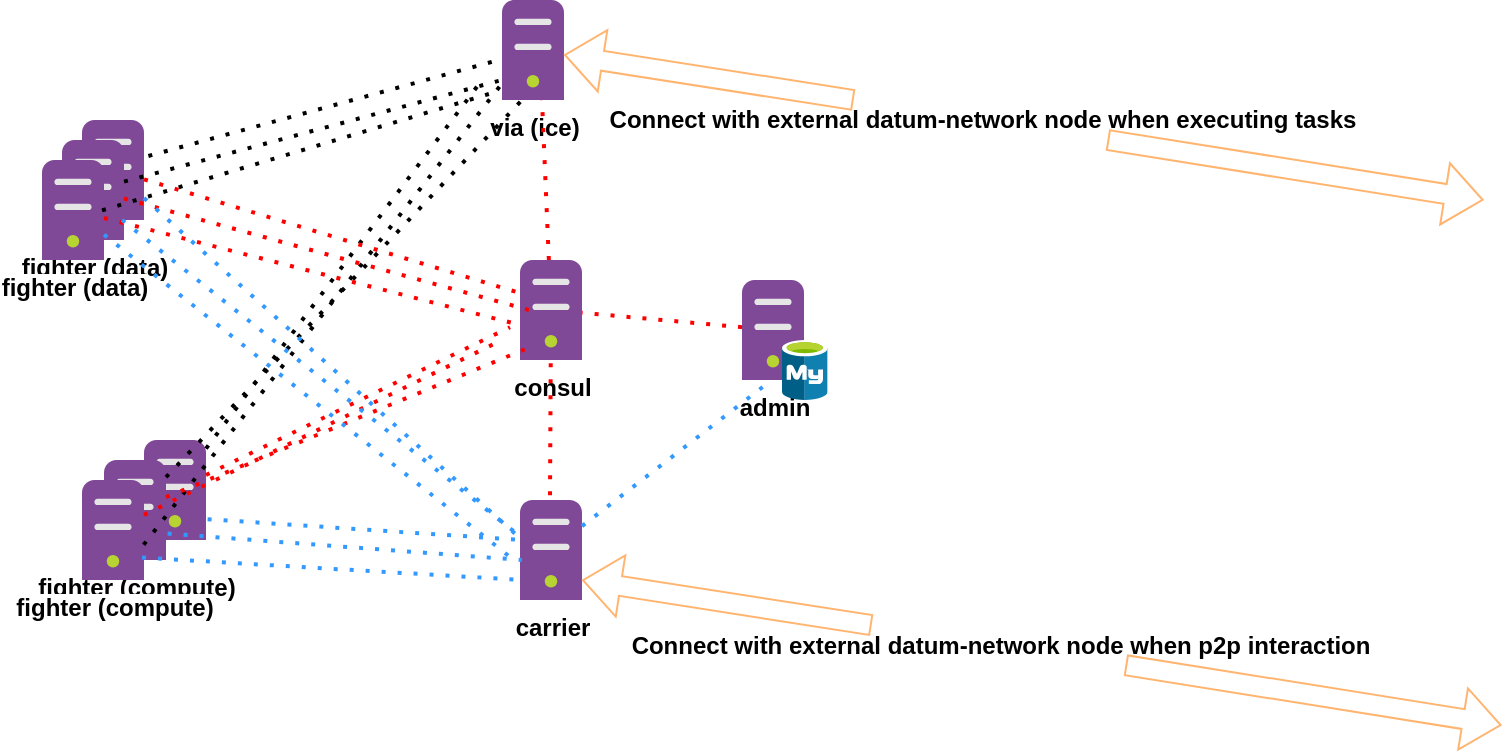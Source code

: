 <mxfile version="16.4.0" type="device"><diagram id="0BpKo5STuLnB4gKPsWep" name="第 1 页"><mxGraphModel dx="1221" dy="764" grid="1" gridSize="10" guides="1" tooltips="1" connect="1" arrows="1" fold="1" page="1" pageScale="1" pageWidth="100000" pageHeight="100000" math="0" shadow="0"><root><mxCell id="0"/><mxCell id="1" parent="0"/><mxCell id="rvvemifAVfokW0iwHaOf-4" value="&lt;b&gt;carrier&lt;/b&gt;" style="sketch=0;aspect=fixed;html=1;points=[];align=center;image;fontSize=12;image=img/lib/mscae/Non_Azure_Machine.svg;dashed=1;fillColor=none;" parent="1" vertex="1"><mxGeometry x="639" y="860" width="31" height="50" as="geometry"/></mxCell><mxCell id="rvvemifAVfokW0iwHaOf-5" value="&lt;b&gt;via (ice)&lt;/b&gt;" style="sketch=0;aspect=fixed;html=1;points=[];align=center;image;fontSize=12;image=img/lib/mscae/Non_Azure_Machine.svg;dashed=1;fillColor=none;" parent="1" vertex="1"><mxGeometry x="630" y="610" width="31" height="50" as="geometry"/></mxCell><mxCell id="rvvemifAVfokW0iwHaOf-7" value="&lt;b&gt;consul&lt;/b&gt;" style="sketch=0;aspect=fixed;html=1;points=[];align=center;image;fontSize=12;image=img/lib/mscae/Non_Azure_Machine.svg;dashed=1;fillColor=none;" parent="1" vertex="1"><mxGeometry x="639" y="740" width="31" height="50" as="geometry"/></mxCell><mxCell id="rvvemifAVfokW0iwHaOf-6" value="" style="sketch=0;aspect=fixed;html=1;points=[];align=center;image;fontSize=12;image=img/lib/mscae/Non_Azure_Machine.svg;dashed=1;fillColor=none;" parent="1" vertex="1"><mxGeometry x="420" y="670" width="31" height="50" as="geometry"/></mxCell><mxCell id="rvvemifAVfokW0iwHaOf-9" value="" style="sketch=0;aspect=fixed;html=1;points=[];align=center;image;fontSize=12;image=img/lib/mscae/Non_Azure_Machine.svg;dashed=1;fillColor=none;" parent="1" vertex="1"><mxGeometry x="451" y="830" width="31" height="50" as="geometry"/></mxCell><mxCell id="rvvemifAVfokW0iwHaOf-19" value="&lt;b&gt;admin&lt;/b&gt;" style="sketch=0;aspect=fixed;html=1;points=[];align=center;image;fontSize=12;image=img/lib/mscae/Non_Azure_Machine.svg;dashed=1;fillColor=none;" parent="1" vertex="1"><mxGeometry x="750" y="750" width="31" height="50" as="geometry"/></mxCell><mxCell id="rvvemifAVfokW0iwHaOf-23" value="" style="sketch=0;aspect=fixed;html=1;points=[];align=center;image;fontSize=12;image=img/lib/mscae/Azure_Database_for_MySQL_servers.svg;dashed=1;fillColor=none;" parent="1" vertex="1"><mxGeometry x="770" y="780" width="22.8" height="30" as="geometry"/></mxCell><mxCell id="mS5Rvw_THlEEQvMOLLb9-1" value="&lt;b&gt;fighter (compute)&lt;/b&gt;" style="sketch=0;aspect=fixed;html=1;points=[];align=center;image;fontSize=12;image=img/lib/mscae/Non_Azure_Machine.svg;dashed=1;fillColor=none;" parent="1" vertex="1"><mxGeometry x="431" y="840" width="31" height="50" as="geometry"/></mxCell><mxCell id="mS5Rvw_THlEEQvMOLLb9-2" value="&lt;b&gt;fighter (compute)&lt;/b&gt;" style="sketch=0;aspect=fixed;html=1;points=[];align=center;image;fontSize=12;image=img/lib/mscae/Non_Azure_Machine.svg;dashed=1;fillColor=none;" parent="1" vertex="1"><mxGeometry x="420" y="850" width="31" height="50" as="geometry"/></mxCell><mxCell id="mS5Rvw_THlEEQvMOLLb9-3" value="&lt;b&gt;fighter (data)&lt;/b&gt;" style="sketch=0;aspect=fixed;html=1;points=[];align=center;image;fontSize=12;image=img/lib/mscae/Non_Azure_Machine.svg;dashed=1;fillColor=none;" parent="1" vertex="1"><mxGeometry x="410" y="680" width="31" height="50" as="geometry"/></mxCell><mxCell id="mS5Rvw_THlEEQvMOLLb9-4" value="&lt;b&gt;fighter (data)&lt;/b&gt;" style="sketch=0;aspect=fixed;html=1;points=[];align=center;image;fontSize=12;image=img/lib/mscae/Non_Azure_Machine.svg;dashed=1;fillColor=none;" parent="1" vertex="1"><mxGeometry x="400" y="690" width="31" height="50" as="geometry"/></mxCell><mxCell id="mS5Rvw_THlEEQvMOLLb9-5" value="" style="endArrow=none;dashed=1;html=1;dashPattern=1 3;strokeWidth=2;rounded=0;entryX=-0.052;entryY=0.6;entryDx=0;entryDy=0;entryPerimeter=0;exitX=1.071;exitY=0.36;exitDx=0;exitDy=0;exitPerimeter=0;" parent="1" source="rvvemifAVfokW0iwHaOf-6" target="rvvemifAVfokW0iwHaOf-5" edge="1"><mxGeometry width="50" height="50" relative="1" as="geometry"><mxPoint x="320" y="710" as="sourcePoint"/><mxPoint x="370" y="660" as="targetPoint"/></mxGeometry></mxCell><mxCell id="mS5Rvw_THlEEQvMOLLb9-6" value="" style="endArrow=none;dashed=1;html=1;dashPattern=1 3;strokeWidth=2;rounded=0;" parent="1" source="mS5Rvw_THlEEQvMOLLb9-3" edge="1"><mxGeometry width="50" height="50" relative="1" as="geometry"><mxPoint x="463.201" y="698" as="sourcePoint"/><mxPoint x="630" y="650" as="targetPoint"/></mxGeometry></mxCell><mxCell id="mS5Rvw_THlEEQvMOLLb9-7" value="" style="endArrow=none;dashed=1;html=1;dashPattern=1 3;strokeWidth=2;rounded=0;entryX=-0.103;entryY=0.92;entryDx=0;entryDy=0;entryPerimeter=0;exitX=0.968;exitY=0.504;exitDx=0;exitDy=0;exitPerimeter=0;" parent="1" source="mS5Rvw_THlEEQvMOLLb9-4" target="rvvemifAVfokW0iwHaOf-5" edge="1"><mxGeometry width="50" height="50" relative="1" as="geometry"><mxPoint x="473.201" y="708" as="sourcePoint"/><mxPoint x="648.388" y="660" as="targetPoint"/></mxGeometry></mxCell><mxCell id="mS5Rvw_THlEEQvMOLLb9-8" value="" style="endArrow=none;dashed=1;html=1;dashPattern=1 3;strokeWidth=2;rounded=0;" parent="1" source="rvvemifAVfokW0iwHaOf-9" edge="1"><mxGeometry width="50" height="50" relative="1" as="geometry"><mxPoint x="520" y="840" as="sourcePoint"/><mxPoint x="620" y="650" as="targetPoint"/></mxGeometry></mxCell><mxCell id="mS5Rvw_THlEEQvMOLLb9-9" value="" style="endArrow=none;dashed=1;html=1;dashPattern=1 3;strokeWidth=2;rounded=0;" parent="1" source="mS5Rvw_THlEEQvMOLLb9-1" edge="1"><mxGeometry width="50" height="50" relative="1" as="geometry"><mxPoint x="492" y="844.3" as="sourcePoint"/><mxPoint x="640" y="660" as="targetPoint"/></mxGeometry></mxCell><mxCell id="mS5Rvw_THlEEQvMOLLb9-10" value="" style="endArrow=none;dashed=1;html=1;dashPattern=1 3;strokeWidth=2;rounded=0;entryX=-0.026;entryY=0.856;entryDx=0;entryDy=0;entryPerimeter=0;exitX=0.994;exitY=0.648;exitDx=0;exitDy=0;exitPerimeter=0;" parent="1" source="mS5Rvw_THlEEQvMOLLb9-2" target="rvvemifAVfokW0iwHaOf-5" edge="1"><mxGeometry width="50" height="50" relative="1" as="geometry"><mxPoint x="320" y="1070" as="sourcePoint"/><mxPoint x="370" y="1020" as="targetPoint"/></mxGeometry></mxCell><mxCell id="mS5Rvw_THlEEQvMOLLb9-11" value="" style="endArrow=none;dashed=1;html=1;dashPattern=1 3;strokeWidth=2;rounded=0;entryX=-0.058;entryY=0.32;entryDx=0;entryDy=0;entryPerimeter=0;strokeColor=#FF0000;" parent="1" source="rvvemifAVfokW0iwHaOf-6" target="rvvemifAVfokW0iwHaOf-7" edge="1"><mxGeometry width="50" height="50" relative="1" as="geometry"><mxPoint x="250" y="1040" as="sourcePoint"/><mxPoint x="300" y="990" as="targetPoint"/></mxGeometry></mxCell><mxCell id="mS5Rvw_THlEEQvMOLLb9-12" value="" style="endArrow=none;dashed=1;html=1;dashPattern=1 3;strokeWidth=2;rounded=0;entryX=-0.058;entryY=0.32;entryDx=0;entryDy=0;entryPerimeter=0;strokeColor=#FF0000;" parent="1" source="mS5Rvw_THlEEQvMOLLb9-3" edge="1"><mxGeometry width="50" height="50" relative="1" as="geometry"><mxPoint x="461" y="709.688" as="sourcePoint"/><mxPoint x="647.202" y="766" as="targetPoint"/></mxGeometry></mxCell><mxCell id="mS5Rvw_THlEEQvMOLLb9-13" value="" style="endArrow=none;dashed=1;html=1;dashPattern=1 3;strokeWidth=2;rounded=0;entryX=-0.058;entryY=0.64;entryDx=0;entryDy=0;entryPerimeter=0;strokeColor=#FF0000;" parent="1" source="mS5Rvw_THlEEQvMOLLb9-4" target="rvvemifAVfokW0iwHaOf-7" edge="1"><mxGeometry width="50" height="50" relative="1" as="geometry"><mxPoint x="471" y="719.688" as="sourcePoint"/><mxPoint x="657.202" y="776" as="targetPoint"/></mxGeometry></mxCell><mxCell id="mS5Rvw_THlEEQvMOLLb9-14" value="" style="endArrow=none;dashed=1;html=1;dashPattern=1 3;strokeWidth=2;rounded=0;entryX=-0.161;entryY=0.672;entryDx=0;entryDy=0;entryPerimeter=0;strokeColor=#FF0000;" parent="1" source="rvvemifAVfokW0iwHaOf-9" target="rvvemifAVfokW0iwHaOf-7" edge="1"><mxGeometry width="50" height="50" relative="1" as="geometry"><mxPoint x="441" y="728.985" as="sourcePoint"/><mxPoint x="647.202" y="782" as="targetPoint"/></mxGeometry></mxCell><mxCell id="mS5Rvw_THlEEQvMOLLb9-15" value="" style="endArrow=none;dashed=1;html=1;dashPattern=1 3;strokeWidth=2;rounded=0;entryX=-0.161;entryY=0.672;entryDx=0;entryDy=0;entryPerimeter=0;strokeColor=#FF0000;" parent="1" source="mS5Rvw_THlEEQvMOLLb9-1" edge="1"><mxGeometry width="50" height="50" relative="1" as="geometry"><mxPoint x="492" y="857.468" as="sourcePoint"/><mxPoint x="644.009" y="783.6" as="targetPoint"/></mxGeometry></mxCell><mxCell id="mS5Rvw_THlEEQvMOLLb9-16" value="" style="endArrow=none;dashed=1;html=1;dashPattern=1 3;strokeWidth=2;rounded=0;strokeColor=#FF0000;" parent="1" source="mS5Rvw_THlEEQvMOLLb9-2" edge="1"><mxGeometry width="50" height="50" relative="1" as="geometry"><mxPoint x="502" y="867.468" as="sourcePoint"/><mxPoint x="630" y="780" as="targetPoint"/></mxGeometry></mxCell><mxCell id="mS5Rvw_THlEEQvMOLLb9-17" value="" style="endArrow=none;dashed=1;html=1;dashPattern=1 3;strokeWidth=2;rounded=0;entryX=0.045;entryY=0.384;entryDx=0;entryDy=0;entryPerimeter=0;strokeColor=#3399FF;" parent="1" target="rvvemifAVfokW0iwHaOf-4" edge="1"><mxGeometry width="50" height="50" relative="1" as="geometry"><mxPoint x="440" y="720" as="sourcePoint"/><mxPoint x="440" y="960" as="targetPoint"/></mxGeometry></mxCell><mxCell id="mS5Rvw_THlEEQvMOLLb9-19" value="" style="endArrow=none;dashed=1;html=1;dashPattern=1 3;strokeWidth=2;rounded=0;strokeColor=#3399FF;" parent="1" source="rvvemifAVfokW0iwHaOf-6" edge="1"><mxGeometry width="50" height="50" relative="1" as="geometry"><mxPoint x="450" y="730" as="sourcePoint"/><mxPoint x="640" y="880" as="targetPoint"/></mxGeometry></mxCell><mxCell id="mS5Rvw_THlEEQvMOLLb9-20" value="" style="endArrow=none;dashed=1;html=1;dashPattern=1 3;strokeWidth=2;rounded=0;entryX=-0.084;entryY=0.608;entryDx=0;entryDy=0;entryPerimeter=0;strokeColor=#3399FF;" parent="1" source="mS5Rvw_THlEEQvMOLLb9-4" target="rvvemifAVfokW0iwHaOf-4" edge="1"><mxGeometry width="50" height="50" relative="1" as="geometry"><mxPoint x="460" y="740" as="sourcePoint"/><mxPoint x="660.395" y="899.2" as="targetPoint"/></mxGeometry></mxCell><mxCell id="mS5Rvw_THlEEQvMOLLb9-21" value="" style="endArrow=none;dashed=1;html=1;dashPattern=1 3;strokeWidth=2;rounded=0;exitX=1.026;exitY=0.792;exitDx=0;exitDy=0;exitPerimeter=0;strokeColor=#3399FF;" parent="1" source="rvvemifAVfokW0iwHaOf-9" edge="1"><mxGeometry width="50" height="50" relative="1" as="geometry"><mxPoint x="450" y="1030" as="sourcePoint"/><mxPoint x="640" y="880" as="targetPoint"/></mxGeometry></mxCell><mxCell id="mS5Rvw_THlEEQvMOLLb9-22" value="" style="endArrow=none;dashed=1;html=1;dashPattern=1 3;strokeWidth=2;rounded=0;exitX=1.026;exitY=0.736;exitDx=0;exitDy=0;exitPerimeter=0;strokeColor=#3399FF;" parent="1" source="mS5Rvw_THlEEQvMOLLb9-1" edge="1"><mxGeometry width="50" height="50" relative="1" as="geometry"><mxPoint x="492.806" y="879.6" as="sourcePoint"/><mxPoint x="640" y="890" as="targetPoint"/></mxGeometry></mxCell><mxCell id="mS5Rvw_THlEEQvMOLLb9-23" value="" style="endArrow=none;dashed=1;html=1;dashPattern=1 3;strokeWidth=2;rounded=0;strokeColor=#3399FF;exitX=0.968;exitY=0.776;exitDx=0;exitDy=0;exitPerimeter=0;" parent="1" source="mS5Rvw_THlEEQvMOLLb9-2" edge="1"><mxGeometry width="50" height="50" relative="1" as="geometry"><mxPoint x="502.806" y="889.6" as="sourcePoint"/><mxPoint x="640" y="900" as="targetPoint"/></mxGeometry></mxCell><mxCell id="mS5Rvw_THlEEQvMOLLb9-24" value="" style="endArrow=none;dashed=1;html=1;dashPattern=1 3;strokeWidth=2;rounded=0;exitX=0.484;exitY=-0.048;exitDx=0;exitDy=0;exitPerimeter=0;strokeColor=#FF0000;" parent="1" source="rvvemifAVfokW0iwHaOf-4" target="rvvemifAVfokW0iwHaOf-7" edge="1"><mxGeometry width="50" height="50" relative="1" as="geometry"><mxPoint x="750" y="840" as="sourcePoint"/><mxPoint x="800" y="790" as="targetPoint"/></mxGeometry></mxCell><mxCell id="mS5Rvw_THlEEQvMOLLb9-25" value="" style="endArrow=none;dashed=1;html=1;dashPattern=1 3;strokeWidth=2;rounded=0;entryX=0.645;entryY=1;entryDx=0;entryDy=0;entryPerimeter=0;strokeColor=#FF0000;" parent="1" source="rvvemifAVfokW0iwHaOf-7" target="rvvemifAVfokW0iwHaOf-5" edge="1"><mxGeometry width="50" height="50" relative="1" as="geometry"><mxPoint x="750" y="760" as="sourcePoint"/><mxPoint x="800" y="710" as="targetPoint"/></mxGeometry></mxCell><mxCell id="mS5Rvw_THlEEQvMOLLb9-26" value="" style="endArrow=none;dashed=1;html=1;dashPattern=1 3;strokeWidth=2;rounded=0;strokeColor=#FF0000;" parent="1" source="rvvemifAVfokW0iwHaOf-19" target="rvvemifAVfokW0iwHaOf-7" edge="1"><mxGeometry width="50" height="50" relative="1" as="geometry"><mxPoint x="740" y="790" as="sourcePoint"/><mxPoint x="790" y="740" as="targetPoint"/></mxGeometry></mxCell><mxCell id="mS5Rvw_THlEEQvMOLLb9-27" value="" style="endArrow=none;dashed=1;html=1;dashPattern=1 3;strokeWidth=2;rounded=0;entryX=0.413;entryY=1.032;entryDx=0;entryDy=0;entryPerimeter=0;strokeColor=#3399FF;" parent="1" source="rvvemifAVfokW0iwHaOf-4" target="rvvemifAVfokW0iwHaOf-19" edge="1"><mxGeometry width="50" height="50" relative="1" as="geometry"><mxPoint x="670" y="1080" as="sourcePoint"/><mxPoint x="720" y="1030" as="targetPoint"/></mxGeometry></mxCell><mxCell id="mS5Rvw_THlEEQvMOLLb9-38" value="" style="shape=flexArrow;endArrow=classic;startArrow=none;html=1;rounded=0;strokeColor=#FFB570;" parent="1" source="mS5Rvw_THlEEQvMOLLb9-39" edge="1"><mxGeometry width="100" height="100" relative="1" as="geometry"><mxPoint x="770" y="660" as="sourcePoint"/><mxPoint x="1120.8" y="710" as="targetPoint"/></mxGeometry></mxCell><mxCell id="mS5Rvw_THlEEQvMOLLb9-39" value="&lt;b&gt;Connect with external&amp;nbsp;&lt;/b&gt;&lt;b&gt;datum-network node&lt;/b&gt;&lt;b&gt;&amp;nbsp;when executing tasks&lt;/b&gt;" style="text;html=1;resizable=0;autosize=1;align=center;verticalAlign=middle;points=[];fillColor=none;strokeColor=none;rounded=0;" parent="1" vertex="1"><mxGeometry x="675" y="660" width="390" height="20" as="geometry"/></mxCell><mxCell id="mS5Rvw_THlEEQvMOLLb9-40" value="" style="shape=flexArrow;endArrow=none;startArrow=classic;html=1;rounded=0;strokeColor=#FFB570;" parent="1" source="rvvemifAVfokW0iwHaOf-5" target="mS5Rvw_THlEEQvMOLLb9-39" edge="1"><mxGeometry width="100" height="100" relative="1" as="geometry"><mxPoint x="661" y="637.446" as="sourcePoint"/><mxPoint x="1120.8" y="710" as="targetPoint"/></mxGeometry></mxCell><mxCell id="mS5Rvw_THlEEQvMOLLb9-52" value="" style="shape=flexArrow;endArrow=classic;startArrow=none;html=1;rounded=0;strokeColor=#FFB570;" parent="1" source="mS5Rvw_THlEEQvMOLLb9-53" edge="1"><mxGeometry width="100" height="100" relative="1" as="geometry"><mxPoint x="779" y="922.58" as="sourcePoint"/><mxPoint x="1129.8" y="972.58" as="targetPoint"/></mxGeometry></mxCell><mxCell id="mS5Rvw_THlEEQvMOLLb9-53" value="&lt;b&gt;Connect with external datum-network node when p2p interaction&lt;/b&gt;" style="text;html=1;resizable=0;autosize=1;align=center;verticalAlign=middle;points=[];fillColor=none;strokeColor=none;rounded=0;" parent="1" vertex="1"><mxGeometry x="684" y="922.58" width="390" height="20" as="geometry"/></mxCell><mxCell id="mS5Rvw_THlEEQvMOLLb9-54" value="" style="shape=flexArrow;endArrow=none;startArrow=classic;html=1;rounded=0;strokeColor=#FFB570;" parent="1" target="mS5Rvw_THlEEQvMOLLb9-53" edge="1"><mxGeometry width="100" height="100" relative="1" as="geometry"><mxPoint x="670" y="899.996" as="sourcePoint"/><mxPoint x="1129.8" y="972.58" as="targetPoint"/></mxGeometry></mxCell></root></mxGraphModel></diagram></mxfile>